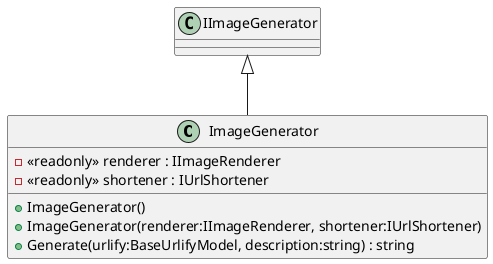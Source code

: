 @startuml
class ImageGenerator {
    - <<readonly>> renderer : IImageRenderer
    - <<readonly>> shortener : IUrlShortener
    + ImageGenerator()
    + ImageGenerator(renderer:IImageRenderer, shortener:IUrlShortener)
    + Generate(urlify:BaseUrlifyModel, description:string) : string
}
IImageGenerator <|-- ImageGenerator
@enduml
